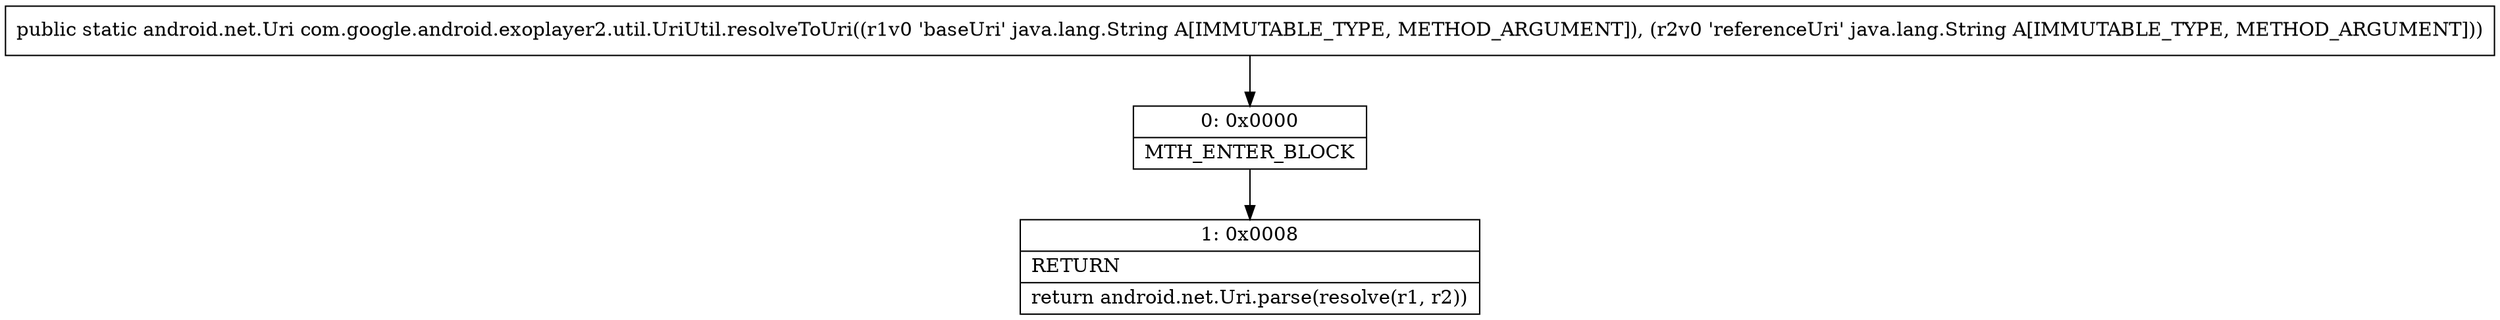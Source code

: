 digraph "CFG forcom.google.android.exoplayer2.util.UriUtil.resolveToUri(Ljava\/lang\/String;Ljava\/lang\/String;)Landroid\/net\/Uri;" {
Node_0 [shape=record,label="{0\:\ 0x0000|MTH_ENTER_BLOCK\l}"];
Node_1 [shape=record,label="{1\:\ 0x0008|RETURN\l|return android.net.Uri.parse(resolve(r1, r2))\l}"];
MethodNode[shape=record,label="{public static android.net.Uri com.google.android.exoplayer2.util.UriUtil.resolveToUri((r1v0 'baseUri' java.lang.String A[IMMUTABLE_TYPE, METHOD_ARGUMENT]), (r2v0 'referenceUri' java.lang.String A[IMMUTABLE_TYPE, METHOD_ARGUMENT])) }"];
MethodNode -> Node_0;
Node_0 -> Node_1;
}

